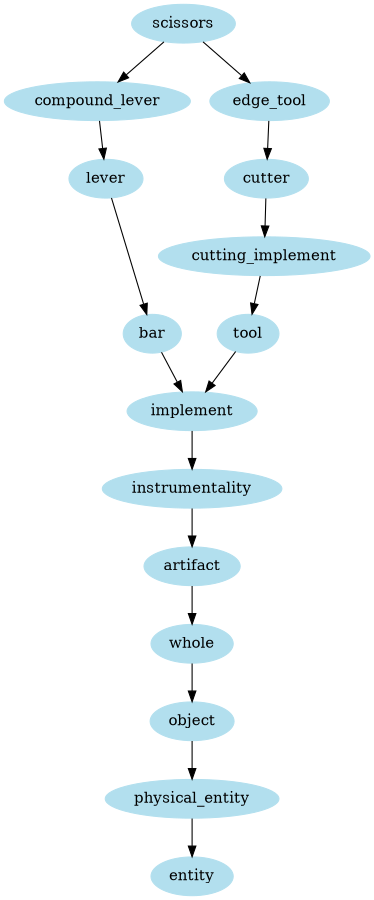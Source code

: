 digraph unix {
	node [color=lightblue2 style=filled]
	size="6,6"
	scissors -> compound_lever
	compound_lever -> lever
	lever -> bar
	bar -> implement
	implement -> instrumentality
	instrumentality -> artifact
	artifact -> whole
	whole -> object
	object -> physical_entity
	physical_entity -> entity
	scissors -> edge_tool
	edge_tool -> cutter
	cutter -> cutting_implement
	cutting_implement -> tool
	tool -> implement
}
